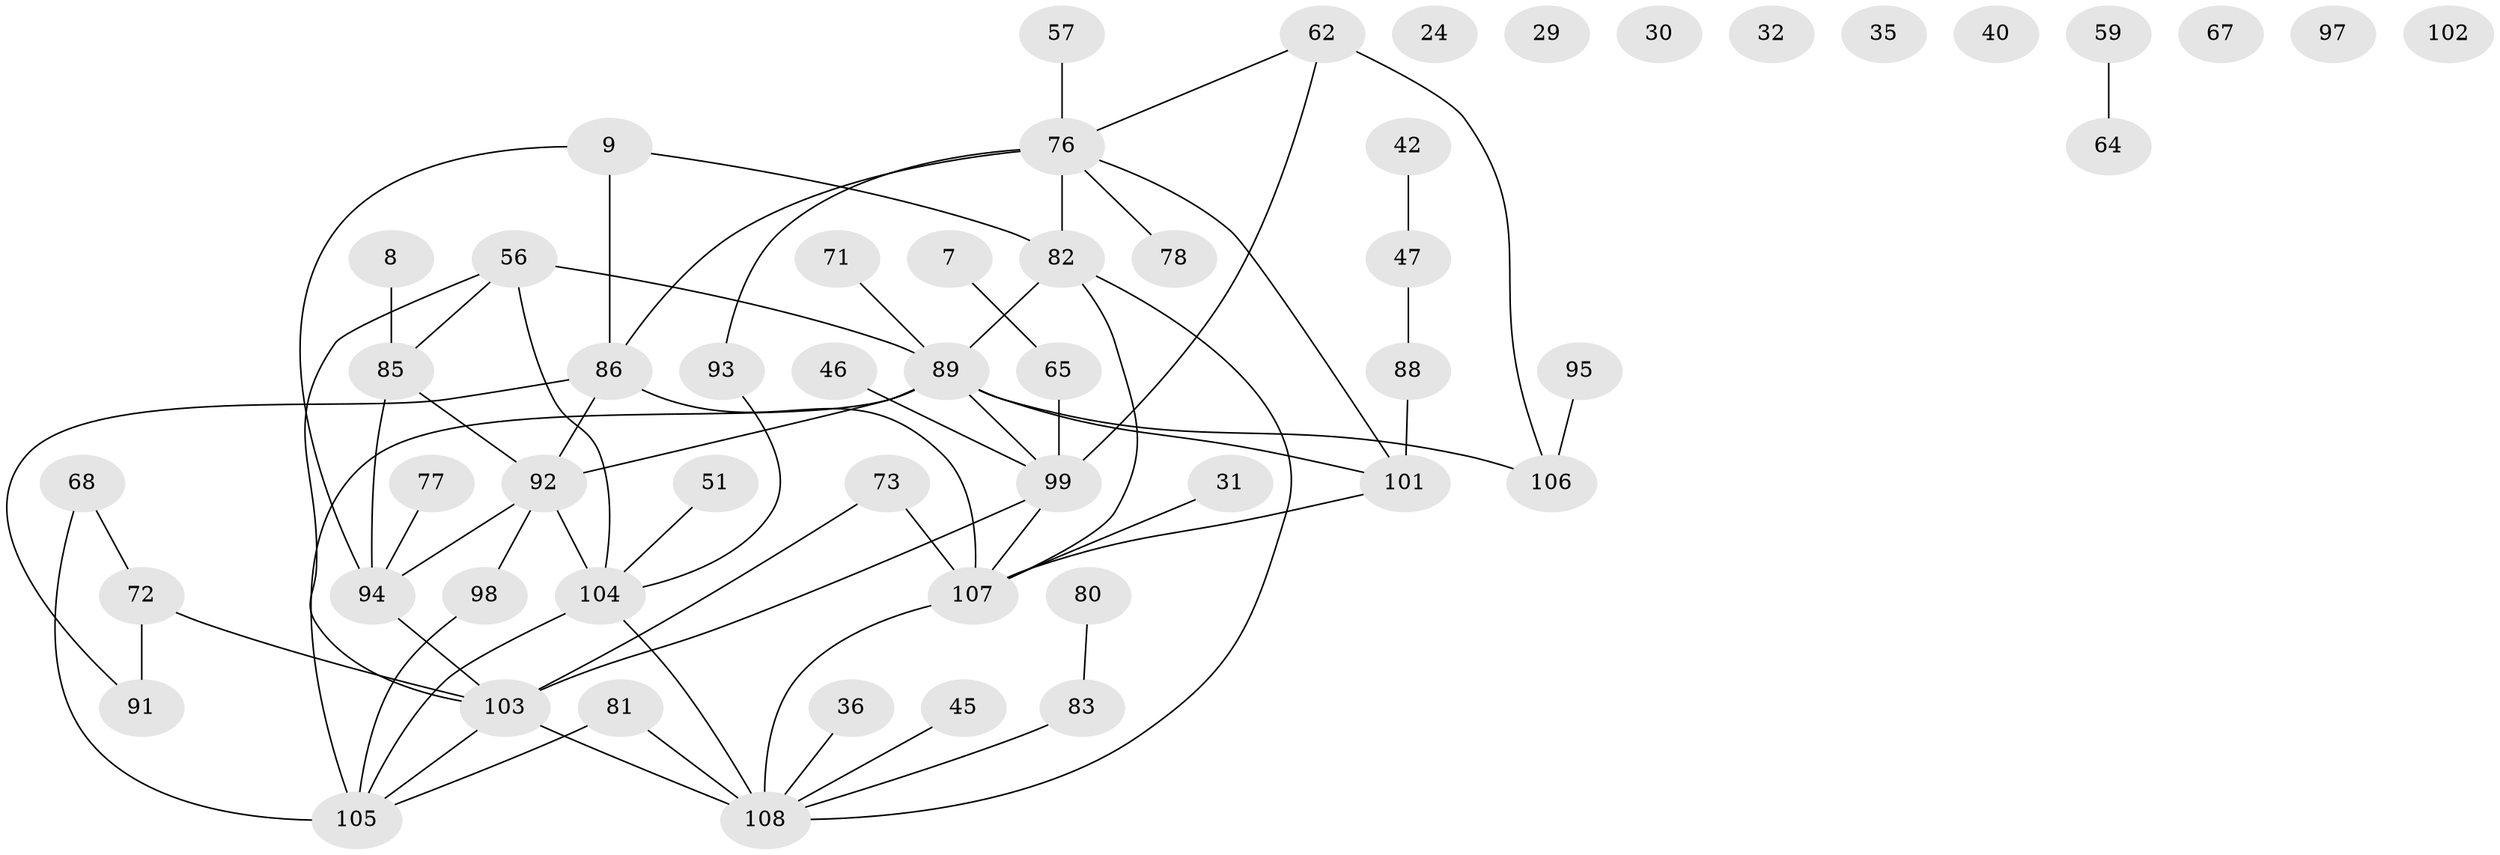 // original degree distribution, {5: 0.08333333333333333, 4: 0.14814814814814814, 3: 0.2222222222222222, 1: 0.16666666666666666, 2: 0.24074074074074073, 7: 0.027777777777777776, 6: 0.027777777777777776, 0: 0.08333333333333333}
// Generated by graph-tools (version 1.1) at 2025/39/03/09/25 04:39:29]
// undirected, 54 vertices, 68 edges
graph export_dot {
graph [start="1"]
  node [color=gray90,style=filled];
  7;
  8;
  9 [super="+1"];
  24;
  29;
  30;
  31;
  32;
  35;
  36;
  40;
  42;
  45;
  46;
  47;
  51;
  56;
  57;
  59;
  62 [super="+43"];
  64;
  65;
  67;
  68;
  71;
  72;
  73;
  76 [super="+37+39+58+75"];
  77;
  78;
  80;
  81;
  82 [super="+49"];
  83;
  85 [super="+6"];
  86 [super="+11"];
  88;
  89 [super="+27+84+63"];
  91;
  92 [super="+25+50+74"];
  93;
  94;
  95 [super="+66"];
  97;
  98 [super="+48+41+79"];
  99;
  101 [super="+53"];
  102;
  103 [super="+61+44"];
  104 [super="+18+96+55+60"];
  105 [super="+4+90+54"];
  106;
  107 [super="+87+20"];
  108 [super="+70+100"];
  7 -- 65;
  8 -- 85;
  9 -- 86 [weight=3];
  9 -- 94;
  9 -- 82;
  31 -- 107;
  36 -- 108;
  42 -- 47;
  45 -- 108;
  46 -- 99;
  47 -- 88;
  51 -- 104;
  56 -- 85;
  56 -- 89;
  56 -- 104;
  56 -- 103;
  57 -- 76;
  59 -- 64;
  62 -- 99 [weight=2];
  62 -- 106;
  62 -- 76;
  65 -- 99;
  68 -- 72;
  68 -- 105 [weight=2];
  71 -- 89;
  72 -- 91;
  72 -- 103;
  73 -- 107;
  73 -- 103;
  76 -- 93;
  76 -- 86 [weight=2];
  76 -- 82 [weight=2];
  76 -- 78;
  76 -- 101;
  77 -- 94;
  80 -- 83;
  81 -- 108;
  81 -- 105;
  82 -- 107 [weight=2];
  82 -- 108;
  82 -- 89 [weight=3];
  83 -- 108;
  85 -- 94 [weight=2];
  85 -- 92;
  86 -- 92 [weight=2];
  86 -- 107 [weight=4];
  86 -- 91;
  88 -- 101;
  89 -- 106;
  89 -- 99;
  89 -- 105 [weight=3];
  89 -- 92;
  89 -- 101;
  92 -- 104 [weight=3];
  92 -- 98 [weight=2];
  92 -- 94;
  93 -- 104;
  94 -- 103;
  95 -- 106 [weight=2];
  98 -- 105 [weight=2];
  99 -- 103;
  99 -- 107;
  101 -- 107;
  103 -- 105;
  103 -- 108 [weight=2];
  104 -- 105 [weight=2];
  104 -- 108;
  107 -- 108;
}
